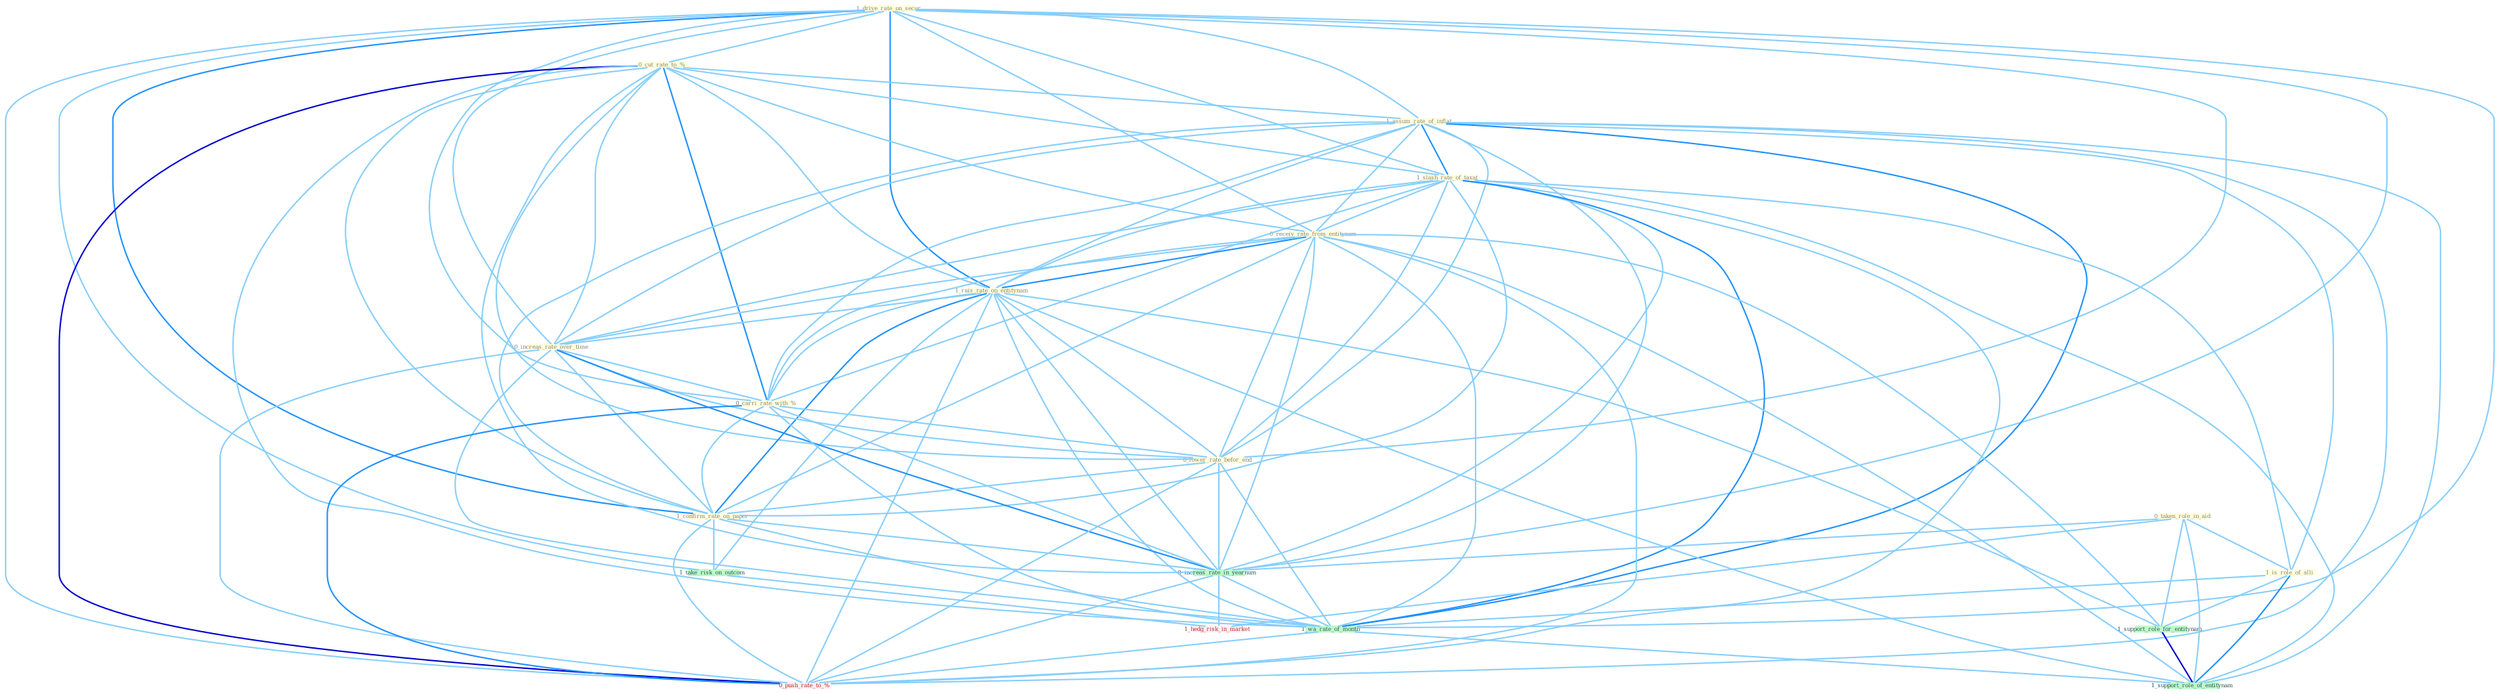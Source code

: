 Graph G{ 
    node
    [shape=polygon,style=filled,width=.5,height=.06,color="#BDFCC9",fixedsize=true,fontsize=4,
    fontcolor="#2f4f4f"];
    {node
    [color="#ffffe0", fontcolor="#8b7d6b"] "1_drive_rate_on_secur " "0_cut_rate_to_% " "1_assum_rate_of_inflat " "1_slash_rate_of_taxat " "0_receiv_rate_from_entitynam " "1_rais_rate_on_entitynam " "0_increas_rate_over_time " "0_taken_role_in_aid " "0_carri_rate_with_% " "0_lower_rate_befor_end " "1_is_role_of_alli " "1_confirm_rate_on_paper "}
{node [color="#fff0f5", fontcolor="#b22222"] "0_push_rate_to_% " "1_hedg_risk_in_market "}
edge [color="#B0E2FF"];

	"1_drive_rate_on_secur " -- "0_cut_rate_to_% " [w="1", color="#87cefa" ];
	"1_drive_rate_on_secur " -- "1_assum_rate_of_inflat " [w="1", color="#87cefa" ];
	"1_drive_rate_on_secur " -- "1_slash_rate_of_taxat " [w="1", color="#87cefa" ];
	"1_drive_rate_on_secur " -- "0_receiv_rate_from_entitynam " [w="1", color="#87cefa" ];
	"1_drive_rate_on_secur " -- "1_rais_rate_on_entitynam " [w="2", color="#1e90ff" , len=0.8];
	"1_drive_rate_on_secur " -- "0_increas_rate_over_time " [w="1", color="#87cefa" ];
	"1_drive_rate_on_secur " -- "0_carri_rate_with_% " [w="1", color="#87cefa" ];
	"1_drive_rate_on_secur " -- "0_lower_rate_befor_end " [w="1", color="#87cefa" ];
	"1_drive_rate_on_secur " -- "1_confirm_rate_on_paper " [w="2", color="#1e90ff" , len=0.8];
	"1_drive_rate_on_secur " -- "0_increas_rate_in_yearnum " [w="1", color="#87cefa" ];
	"1_drive_rate_on_secur " -- "1_wa_rate_of_month " [w="1", color="#87cefa" ];
	"1_drive_rate_on_secur " -- "1_take_risk_on_outcom " [w="1", color="#87cefa" ];
	"1_drive_rate_on_secur " -- "0_push_rate_to_% " [w="1", color="#87cefa" ];
	"0_cut_rate_to_% " -- "1_assum_rate_of_inflat " [w="1", color="#87cefa" ];
	"0_cut_rate_to_% " -- "1_slash_rate_of_taxat " [w="1", color="#87cefa" ];
	"0_cut_rate_to_% " -- "0_receiv_rate_from_entitynam " [w="1", color="#87cefa" ];
	"0_cut_rate_to_% " -- "1_rais_rate_on_entitynam " [w="1", color="#87cefa" ];
	"0_cut_rate_to_% " -- "0_increas_rate_over_time " [w="1", color="#87cefa" ];
	"0_cut_rate_to_% " -- "0_carri_rate_with_% " [w="2", color="#1e90ff" , len=0.8];
	"0_cut_rate_to_% " -- "0_lower_rate_befor_end " [w="1", color="#87cefa" ];
	"0_cut_rate_to_% " -- "1_confirm_rate_on_paper " [w="1", color="#87cefa" ];
	"0_cut_rate_to_% " -- "0_increas_rate_in_yearnum " [w="1", color="#87cefa" ];
	"0_cut_rate_to_% " -- "1_wa_rate_of_month " [w="1", color="#87cefa" ];
	"0_cut_rate_to_% " -- "0_push_rate_to_% " [w="3", color="#0000cd" , len=0.6];
	"1_assum_rate_of_inflat " -- "1_slash_rate_of_taxat " [w="2", color="#1e90ff" , len=0.8];
	"1_assum_rate_of_inflat " -- "0_receiv_rate_from_entitynam " [w="1", color="#87cefa" ];
	"1_assum_rate_of_inflat " -- "1_rais_rate_on_entitynam " [w="1", color="#87cefa" ];
	"1_assum_rate_of_inflat " -- "0_increas_rate_over_time " [w="1", color="#87cefa" ];
	"1_assum_rate_of_inflat " -- "0_carri_rate_with_% " [w="1", color="#87cefa" ];
	"1_assum_rate_of_inflat " -- "0_lower_rate_befor_end " [w="1", color="#87cefa" ];
	"1_assum_rate_of_inflat " -- "1_is_role_of_alli " [w="1", color="#87cefa" ];
	"1_assum_rate_of_inflat " -- "1_confirm_rate_on_paper " [w="1", color="#87cefa" ];
	"1_assum_rate_of_inflat " -- "0_increas_rate_in_yearnum " [w="1", color="#87cefa" ];
	"1_assum_rate_of_inflat " -- "1_wa_rate_of_month " [w="2", color="#1e90ff" , len=0.8];
	"1_assum_rate_of_inflat " -- "0_push_rate_to_% " [w="1", color="#87cefa" ];
	"1_assum_rate_of_inflat " -- "1_support_role_of_entitynam " [w="1", color="#87cefa" ];
	"1_slash_rate_of_taxat " -- "0_receiv_rate_from_entitynam " [w="1", color="#87cefa" ];
	"1_slash_rate_of_taxat " -- "1_rais_rate_on_entitynam " [w="1", color="#87cefa" ];
	"1_slash_rate_of_taxat " -- "0_increas_rate_over_time " [w="1", color="#87cefa" ];
	"1_slash_rate_of_taxat " -- "0_carri_rate_with_% " [w="1", color="#87cefa" ];
	"1_slash_rate_of_taxat " -- "0_lower_rate_befor_end " [w="1", color="#87cefa" ];
	"1_slash_rate_of_taxat " -- "1_is_role_of_alli " [w="1", color="#87cefa" ];
	"1_slash_rate_of_taxat " -- "1_confirm_rate_on_paper " [w="1", color="#87cefa" ];
	"1_slash_rate_of_taxat " -- "0_increas_rate_in_yearnum " [w="1", color="#87cefa" ];
	"1_slash_rate_of_taxat " -- "1_wa_rate_of_month " [w="2", color="#1e90ff" , len=0.8];
	"1_slash_rate_of_taxat " -- "0_push_rate_to_% " [w="1", color="#87cefa" ];
	"1_slash_rate_of_taxat " -- "1_support_role_of_entitynam " [w="1", color="#87cefa" ];
	"0_receiv_rate_from_entitynam " -- "1_rais_rate_on_entitynam " [w="2", color="#1e90ff" , len=0.8];
	"0_receiv_rate_from_entitynam " -- "0_increas_rate_over_time " [w="1", color="#87cefa" ];
	"0_receiv_rate_from_entitynam " -- "0_carri_rate_with_% " [w="1", color="#87cefa" ];
	"0_receiv_rate_from_entitynam " -- "0_lower_rate_befor_end " [w="1", color="#87cefa" ];
	"0_receiv_rate_from_entitynam " -- "1_confirm_rate_on_paper " [w="1", color="#87cefa" ];
	"0_receiv_rate_from_entitynam " -- "0_increas_rate_in_yearnum " [w="1", color="#87cefa" ];
	"0_receiv_rate_from_entitynam " -- "1_wa_rate_of_month " [w="1", color="#87cefa" ];
	"0_receiv_rate_from_entitynam " -- "1_support_role_for_entitynam " [w="1", color="#87cefa" ];
	"0_receiv_rate_from_entitynam " -- "0_push_rate_to_% " [w="1", color="#87cefa" ];
	"0_receiv_rate_from_entitynam " -- "1_support_role_of_entitynam " [w="1", color="#87cefa" ];
	"1_rais_rate_on_entitynam " -- "0_increas_rate_over_time " [w="1", color="#87cefa" ];
	"1_rais_rate_on_entitynam " -- "0_carri_rate_with_% " [w="1", color="#87cefa" ];
	"1_rais_rate_on_entitynam " -- "0_lower_rate_befor_end " [w="1", color="#87cefa" ];
	"1_rais_rate_on_entitynam " -- "1_confirm_rate_on_paper " [w="2", color="#1e90ff" , len=0.8];
	"1_rais_rate_on_entitynam " -- "0_increas_rate_in_yearnum " [w="1", color="#87cefa" ];
	"1_rais_rate_on_entitynam " -- "1_wa_rate_of_month " [w="1", color="#87cefa" ];
	"1_rais_rate_on_entitynam " -- "1_support_role_for_entitynam " [w="1", color="#87cefa" ];
	"1_rais_rate_on_entitynam " -- "1_take_risk_on_outcom " [w="1", color="#87cefa" ];
	"1_rais_rate_on_entitynam " -- "0_push_rate_to_% " [w="1", color="#87cefa" ];
	"1_rais_rate_on_entitynam " -- "1_support_role_of_entitynam " [w="1", color="#87cefa" ];
	"0_increas_rate_over_time " -- "0_carri_rate_with_% " [w="1", color="#87cefa" ];
	"0_increas_rate_over_time " -- "0_lower_rate_befor_end " [w="1", color="#87cefa" ];
	"0_increas_rate_over_time " -- "1_confirm_rate_on_paper " [w="1", color="#87cefa" ];
	"0_increas_rate_over_time " -- "0_increas_rate_in_yearnum " [w="2", color="#1e90ff" , len=0.8];
	"0_increas_rate_over_time " -- "1_wa_rate_of_month " [w="1", color="#87cefa" ];
	"0_increas_rate_over_time " -- "0_push_rate_to_% " [w="1", color="#87cefa" ];
	"0_taken_role_in_aid " -- "1_is_role_of_alli " [w="1", color="#87cefa" ];
	"0_taken_role_in_aid " -- "0_increas_rate_in_yearnum " [w="1", color="#87cefa" ];
	"0_taken_role_in_aid " -- "1_support_role_for_entitynam " [w="1", color="#87cefa" ];
	"0_taken_role_in_aid " -- "1_support_role_of_entitynam " [w="1", color="#87cefa" ];
	"0_taken_role_in_aid " -- "1_hedg_risk_in_market " [w="1", color="#87cefa" ];
	"0_carri_rate_with_% " -- "0_lower_rate_befor_end " [w="1", color="#87cefa" ];
	"0_carri_rate_with_% " -- "1_confirm_rate_on_paper " [w="1", color="#87cefa" ];
	"0_carri_rate_with_% " -- "0_increas_rate_in_yearnum " [w="1", color="#87cefa" ];
	"0_carri_rate_with_% " -- "1_wa_rate_of_month " [w="1", color="#87cefa" ];
	"0_carri_rate_with_% " -- "0_push_rate_to_% " [w="2", color="#1e90ff" , len=0.8];
	"0_lower_rate_befor_end " -- "1_confirm_rate_on_paper " [w="1", color="#87cefa" ];
	"0_lower_rate_befor_end " -- "0_increas_rate_in_yearnum " [w="1", color="#87cefa" ];
	"0_lower_rate_befor_end " -- "1_wa_rate_of_month " [w="1", color="#87cefa" ];
	"0_lower_rate_befor_end " -- "0_push_rate_to_% " [w="1", color="#87cefa" ];
	"1_is_role_of_alli " -- "1_wa_rate_of_month " [w="1", color="#87cefa" ];
	"1_is_role_of_alli " -- "1_support_role_for_entitynam " [w="1", color="#87cefa" ];
	"1_is_role_of_alli " -- "1_support_role_of_entitynam " [w="2", color="#1e90ff" , len=0.8];
	"1_confirm_rate_on_paper " -- "0_increas_rate_in_yearnum " [w="1", color="#87cefa" ];
	"1_confirm_rate_on_paper " -- "1_wa_rate_of_month " [w="1", color="#87cefa" ];
	"1_confirm_rate_on_paper " -- "1_take_risk_on_outcom " [w="1", color="#87cefa" ];
	"1_confirm_rate_on_paper " -- "0_push_rate_to_% " [w="1", color="#87cefa" ];
	"0_increas_rate_in_yearnum " -- "1_wa_rate_of_month " [w="1", color="#87cefa" ];
	"0_increas_rate_in_yearnum " -- "0_push_rate_to_% " [w="1", color="#87cefa" ];
	"0_increas_rate_in_yearnum " -- "1_hedg_risk_in_market " [w="1", color="#87cefa" ];
	"1_wa_rate_of_month " -- "0_push_rate_to_% " [w="1", color="#87cefa" ];
	"1_wa_rate_of_month " -- "1_support_role_of_entitynam " [w="1", color="#87cefa" ];
	"1_support_role_for_entitynam " -- "1_support_role_of_entitynam " [w="3", color="#0000cd" , len=0.6];
	"1_take_risk_on_outcom " -- "1_hedg_risk_in_market " [w="1", color="#87cefa" ];
}